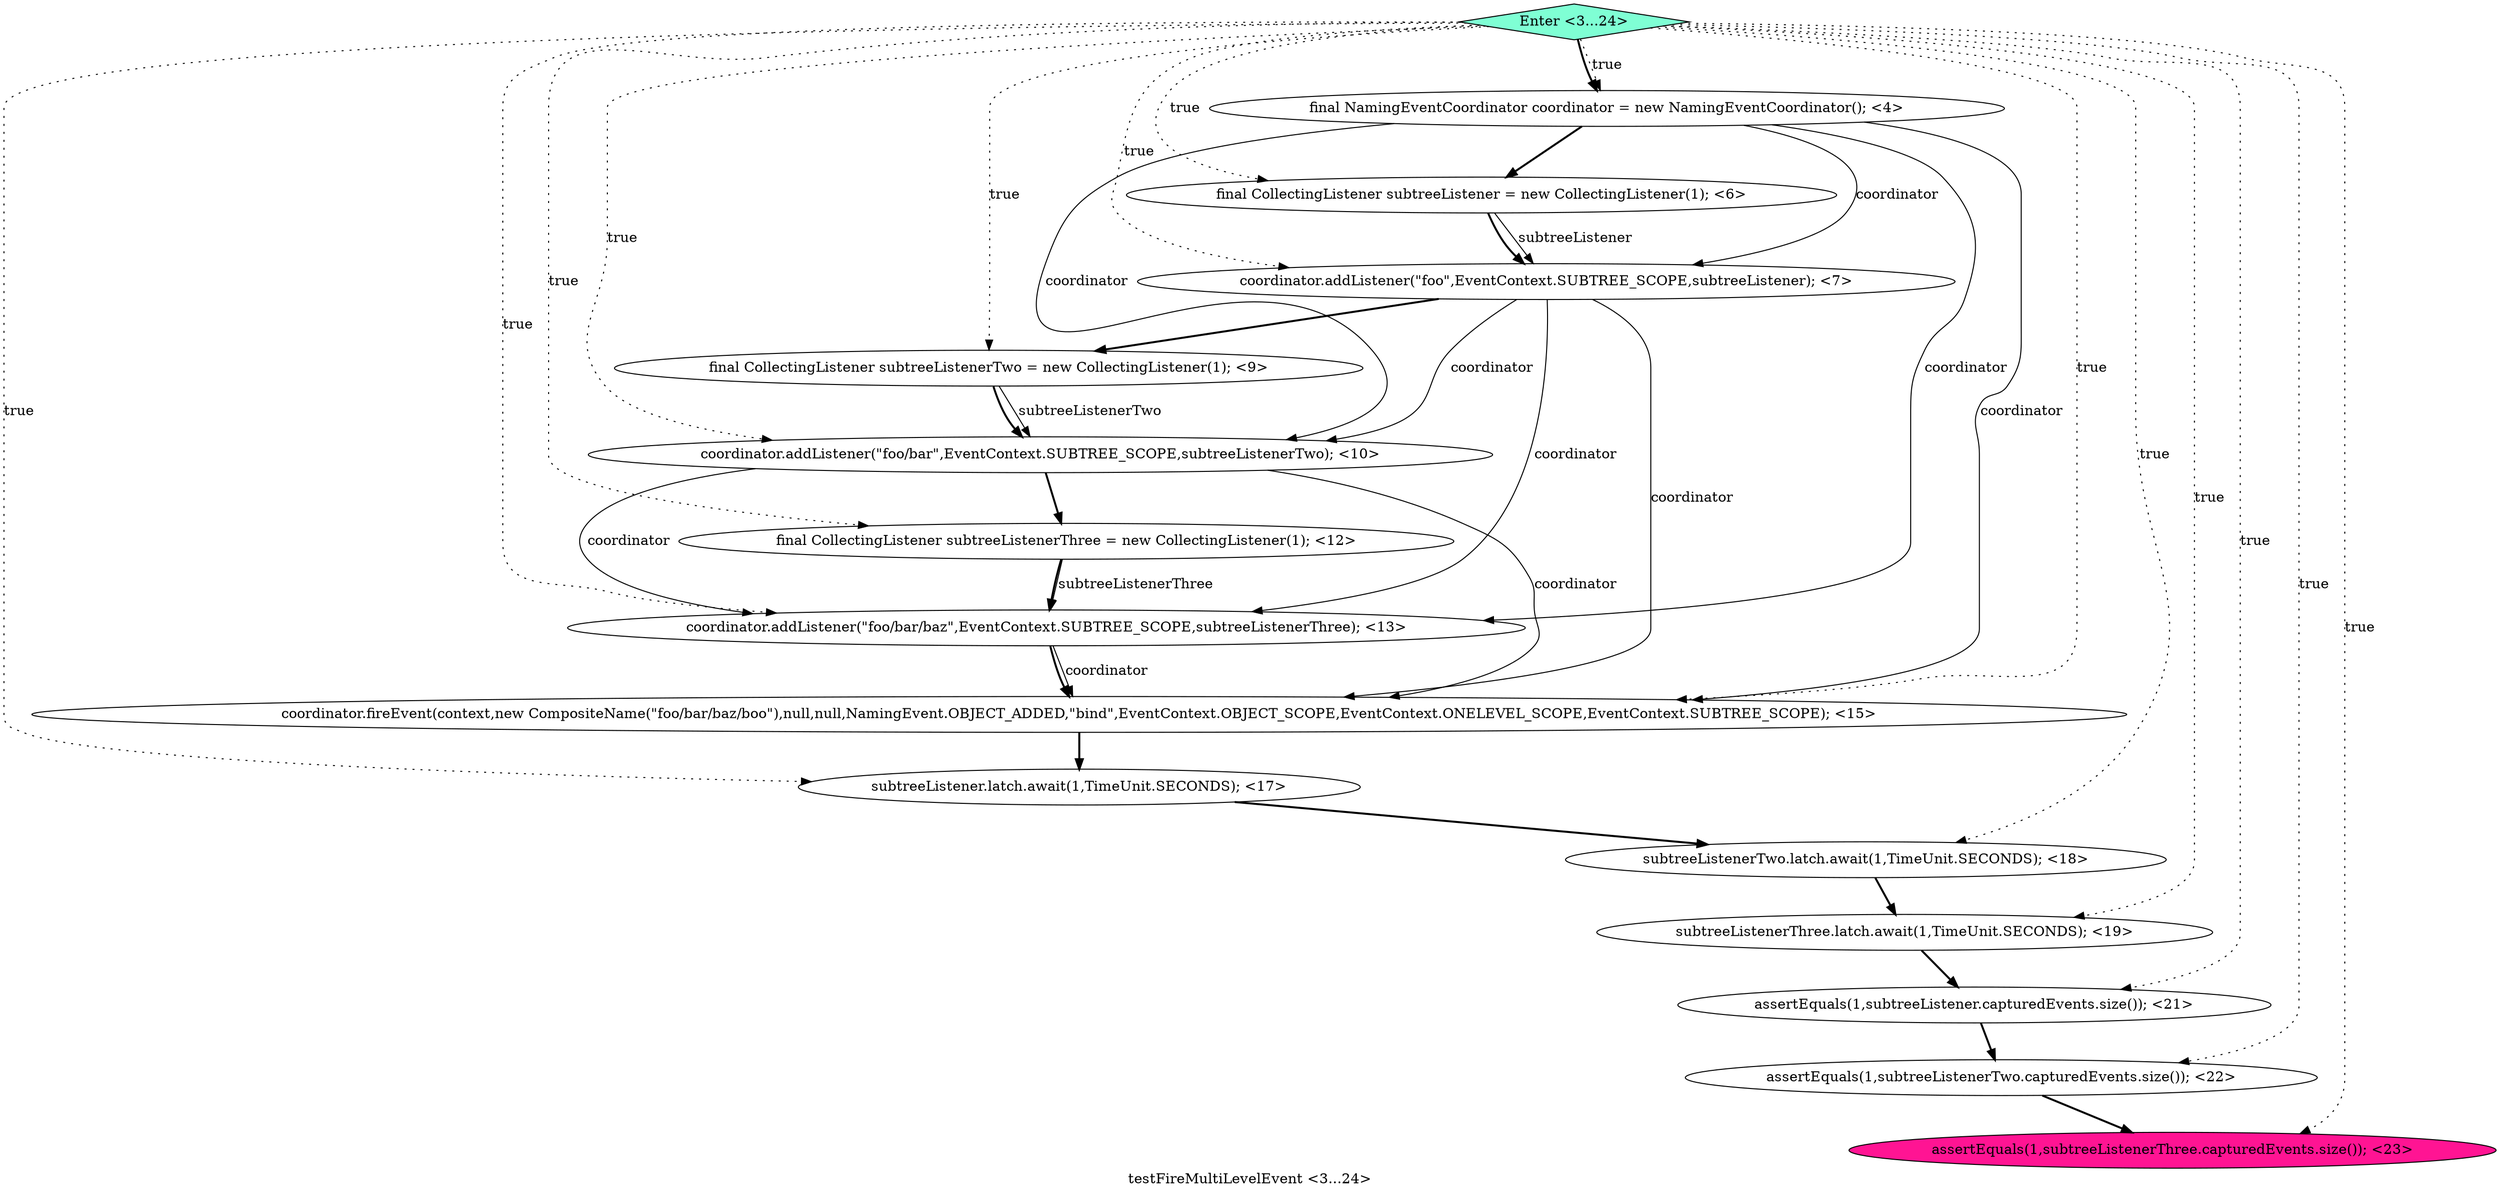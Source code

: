 digraph PDG {
label = "testFireMultiLevelEvent <3...24>";
0.0 [style = filled, label = "final NamingEventCoordinator coordinator = new NamingEventCoordinator(); <4>", fillcolor = white, shape = ellipse];
0.1 [style = filled, label = "final CollectingListener subtreeListener = new CollectingListener(1); <6>", fillcolor = white, shape = ellipse];
0.6 [style = filled, label = "coordinator.addListener(\"foo/bar/baz\",EventContext.SUBTREE_SCOPE,subtreeListenerThree); <13>", fillcolor = white, shape = ellipse];
0.12 [style = filled, label = "assertEquals(1,subtreeListenerTwo.capturedEvents.size()); <22>", fillcolor = white, shape = ellipse];
0.8 [style = filled, label = "subtreeListener.latch.await(1,TimeUnit.SECONDS); <17>", fillcolor = white, shape = ellipse];
0.10 [style = filled, label = "subtreeListenerThree.latch.await(1,TimeUnit.SECONDS); <19>", fillcolor = white, shape = ellipse];
0.2 [style = filled, label = "coordinator.addListener(\"foo\",EventContext.SUBTREE_SCOPE,subtreeListener); <7>", fillcolor = white, shape = ellipse];
0.9 [style = filled, label = "subtreeListenerTwo.latch.await(1,TimeUnit.SECONDS); <18>", fillcolor = white, shape = ellipse];
0.13 [style = filled, label = "assertEquals(1,subtreeListenerThree.capturedEvents.size()); <23>", fillcolor = deeppink, shape = ellipse];
0.14 [style = filled, label = "Enter <3...24>", fillcolor = aquamarine, shape = diamond];
0.7 [style = filled, label = "coordinator.fireEvent(context,new CompositeName(\"foo/bar/baz/boo\"),null,null,NamingEvent.OBJECT_ADDED,\"bind\",EventContext.OBJECT_SCOPE,EventContext.ONELEVEL_SCOPE,EventContext.SUBTREE_SCOPE); <15>", fillcolor = white, shape = ellipse];
0.4 [style = filled, label = "coordinator.addListener(\"foo/bar\",EventContext.SUBTREE_SCOPE,subtreeListenerTwo); <10>", fillcolor = white, shape = ellipse];
0.5 [style = filled, label = "final CollectingListener subtreeListenerThree = new CollectingListener(1); <12>", fillcolor = white, shape = ellipse];
0.11 [style = filled, label = "assertEquals(1,subtreeListener.capturedEvents.size()); <21>", fillcolor = white, shape = ellipse];
0.3 [style = filled, label = "final CollectingListener subtreeListenerTwo = new CollectingListener(1); <9>", fillcolor = white, shape = ellipse];
0.0 -> 0.1 [style = bold, label=""];
0.0 -> 0.2 [style = solid, label="coordinator"];
0.0 -> 0.4 [style = solid, label="coordinator"];
0.0 -> 0.6 [style = solid, label="coordinator"];
0.0 -> 0.7 [style = solid, label="coordinator"];
0.1 -> 0.2 [style = solid, label="subtreeListener"];
0.1 -> 0.2 [style = bold, label=""];
0.2 -> 0.3 [style = bold, label=""];
0.2 -> 0.4 [style = solid, label="coordinator"];
0.2 -> 0.6 [style = solid, label="coordinator"];
0.2 -> 0.7 [style = solid, label="coordinator"];
0.3 -> 0.4 [style = solid, label="subtreeListenerTwo"];
0.3 -> 0.4 [style = bold, label=""];
0.4 -> 0.5 [style = bold, label=""];
0.4 -> 0.6 [style = solid, label="coordinator"];
0.4 -> 0.7 [style = solid, label="coordinator"];
0.5 -> 0.6 [style = solid, label="subtreeListenerThree"];
0.5 -> 0.6 [style = bold, label=""];
0.6 -> 0.7 [style = solid, label="coordinator"];
0.6 -> 0.7 [style = bold, label=""];
0.7 -> 0.8 [style = bold, label=""];
0.8 -> 0.9 [style = bold, label=""];
0.9 -> 0.10 [style = bold, label=""];
0.10 -> 0.11 [style = bold, label=""];
0.11 -> 0.12 [style = bold, label=""];
0.12 -> 0.13 [style = bold, label=""];
0.14 -> 0.0 [style = dotted, label="true"];
0.14 -> 0.0 [style = bold, label=""];
0.14 -> 0.1 [style = dotted, label="true"];
0.14 -> 0.2 [style = dotted, label="true"];
0.14 -> 0.3 [style = dotted, label="true"];
0.14 -> 0.4 [style = dotted, label="true"];
0.14 -> 0.5 [style = dotted, label="true"];
0.14 -> 0.6 [style = dotted, label="true"];
0.14 -> 0.7 [style = dotted, label="true"];
0.14 -> 0.8 [style = dotted, label="true"];
0.14 -> 0.9 [style = dotted, label="true"];
0.14 -> 0.10 [style = dotted, label="true"];
0.14 -> 0.11 [style = dotted, label="true"];
0.14 -> 0.12 [style = dotted, label="true"];
0.14 -> 0.13 [style = dotted, label="true"];
}
